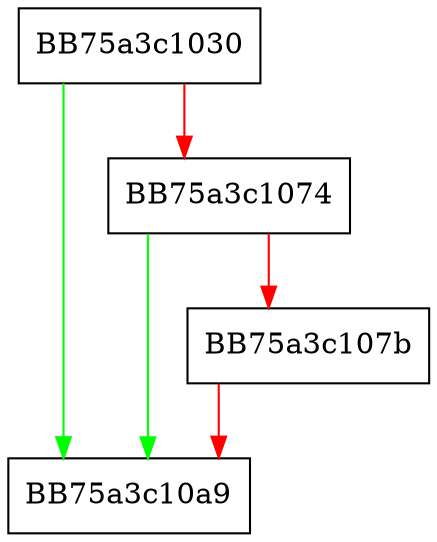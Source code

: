 digraph MpHashFastGetSha1Value {
  node [shape="box"];
  graph [splines=ortho];
  BB75a3c1030 -> BB75a3c10a9 [color="green"];
  BB75a3c1030 -> BB75a3c1074 [color="red"];
  BB75a3c1074 -> BB75a3c10a9 [color="green"];
  BB75a3c1074 -> BB75a3c107b [color="red"];
  BB75a3c107b -> BB75a3c10a9 [color="red"];
}